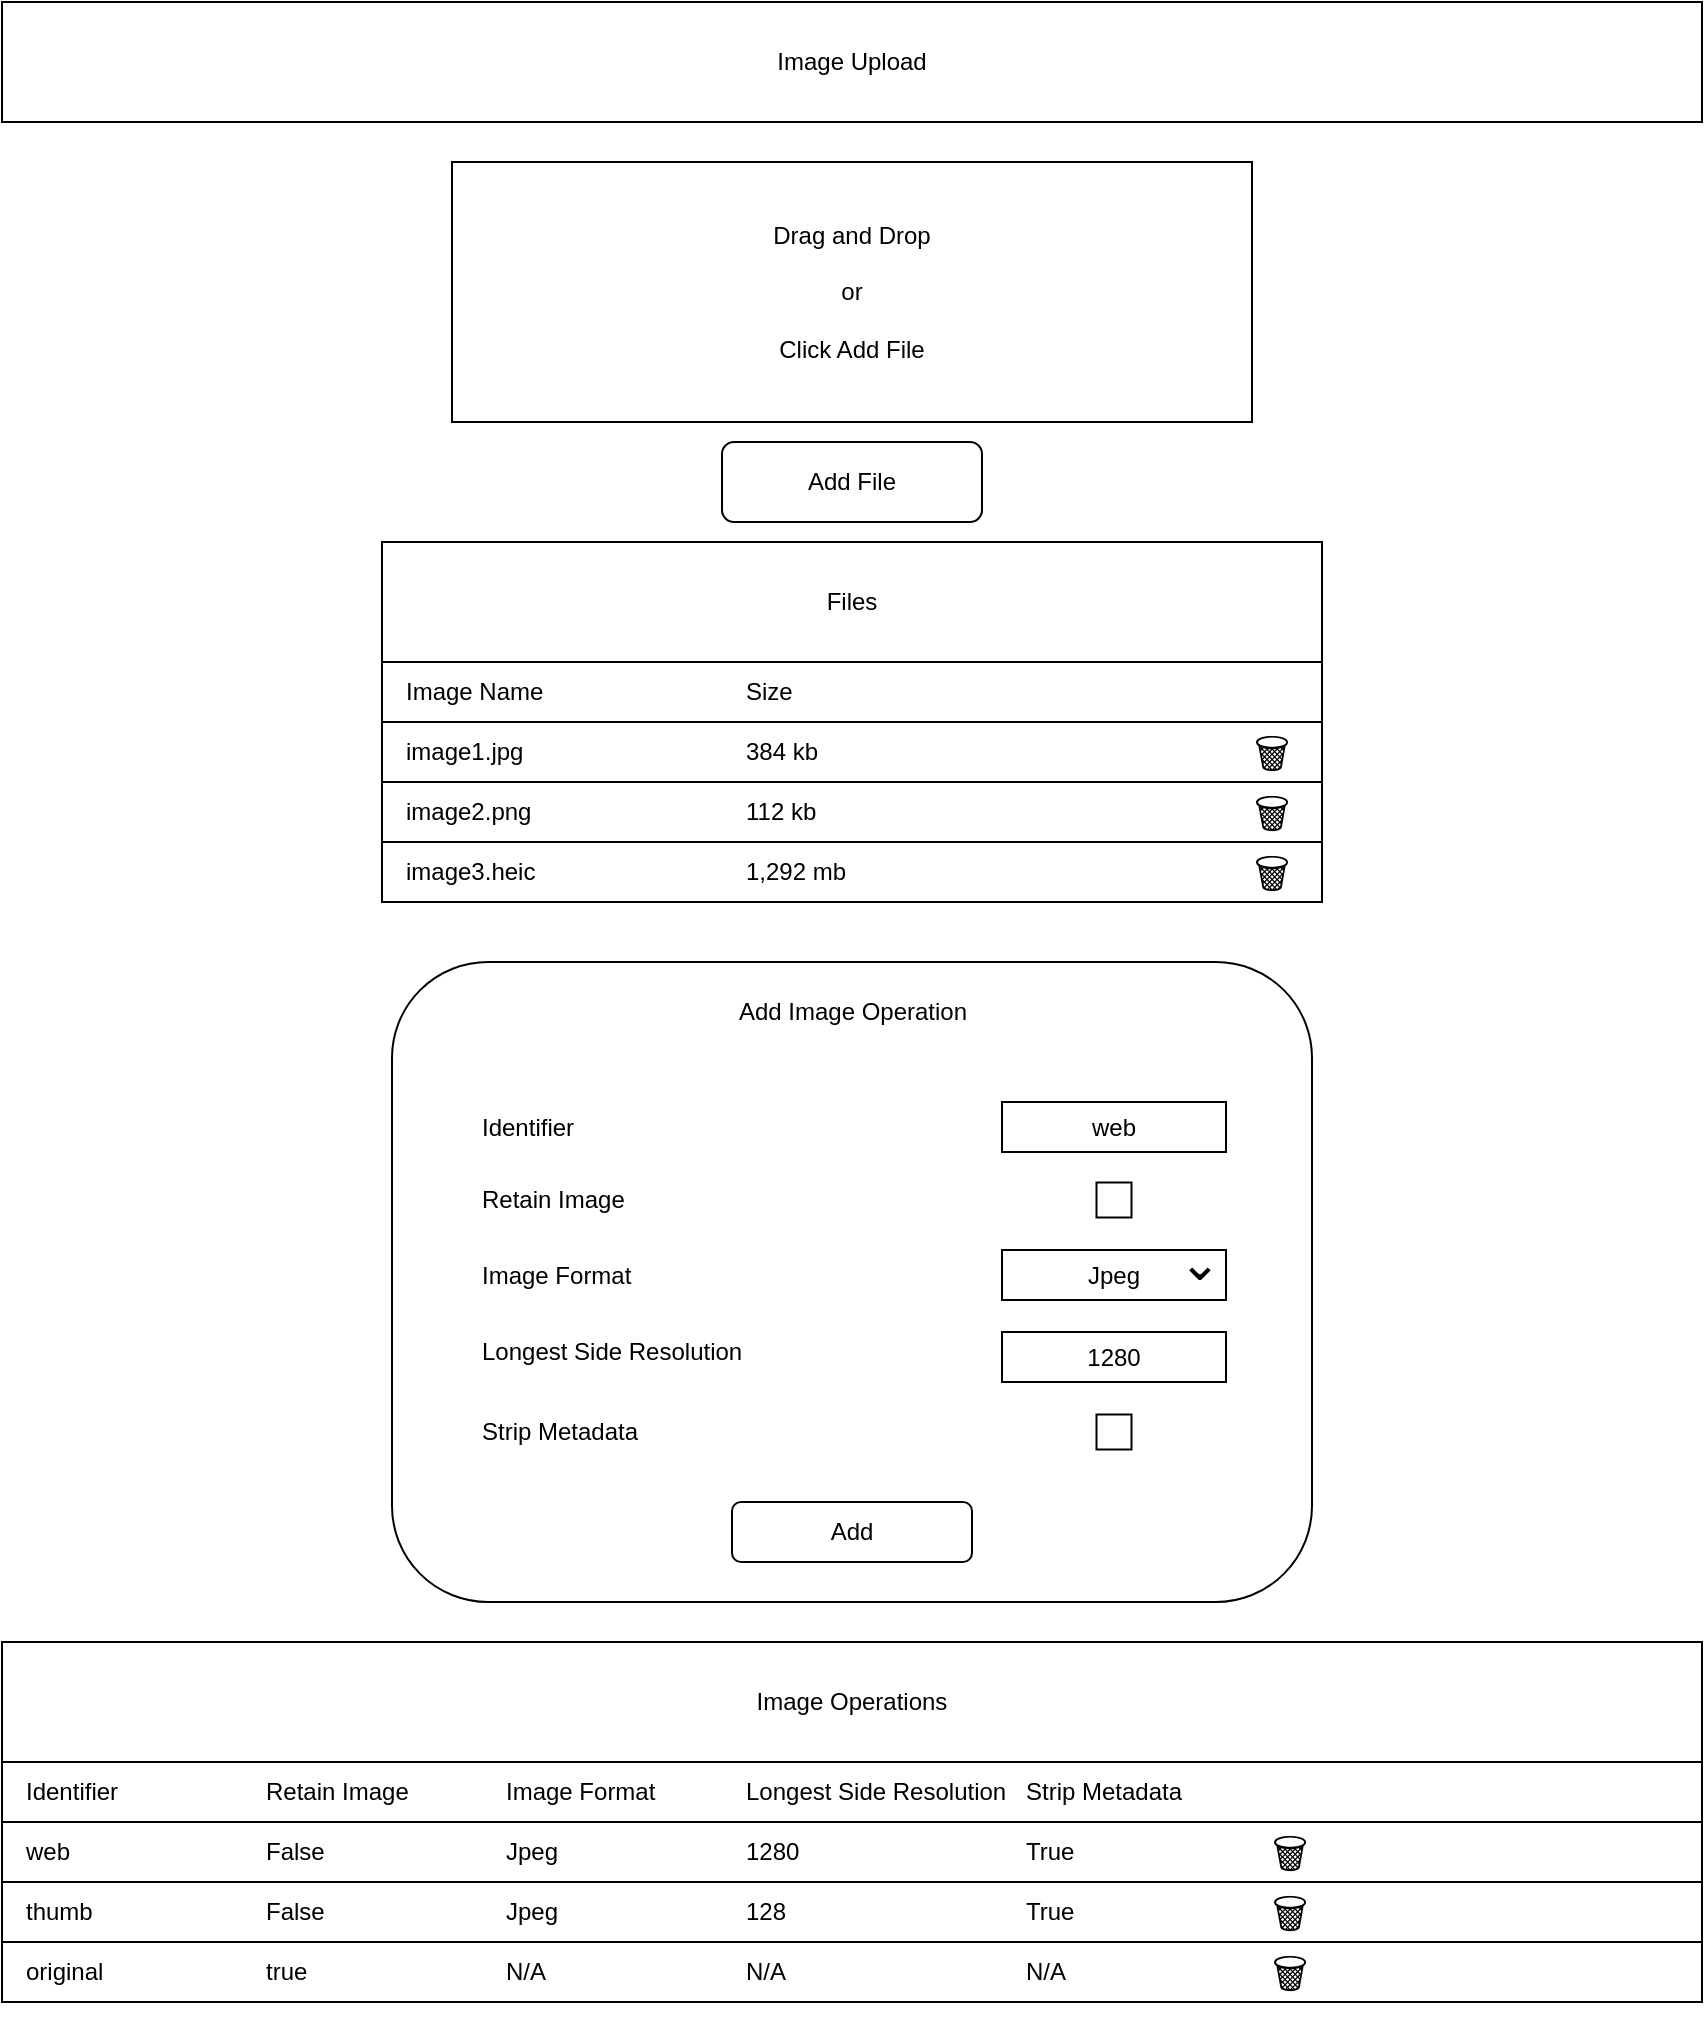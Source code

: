 <mxfile version="20.7.4" type="device"><diagram id="9DAJgNsEgnaSNhTchCN0" name="Page-1"><mxGraphModel dx="954" dy="881" grid="1" gridSize="10" guides="1" tooltips="1" connect="1" arrows="1" fold="1" page="1" pageScale="1" pageWidth="850" pageHeight="1100" math="0" shadow="0"><root><mxCell id="0"/><mxCell id="1" parent="0"/><mxCell id="69D6OjPeHr10qBJ2Uyl3-1" value="Image Upload" style="rounded=0;whiteSpace=wrap;html=1;" parent="1" vertex="1"><mxGeometry y="40" width="850" height="60" as="geometry"/></mxCell><mxCell id="69D6OjPeHr10qBJ2Uyl3-2" value="Drag and Drop&lt;br&gt;&lt;br&gt;or&lt;br&gt;&lt;br&gt;Click Add File" style="rounded=0;whiteSpace=wrap;html=1;" parent="1" vertex="1"><mxGeometry x="225" y="120" width="400" height="130" as="geometry"/></mxCell><mxCell id="69D6OjPeHr10qBJ2Uyl3-3" value="Add File" style="rounded=1;whiteSpace=wrap;html=1;" parent="1" vertex="1"><mxGeometry x="360" y="260" width="130" height="40" as="geometry"/></mxCell><mxCell id="69D6OjPeHr10qBJ2Uyl3-4" value="Files" style="rounded=0;whiteSpace=wrap;html=1;" parent="1" vertex="1"><mxGeometry x="190" y="310" width="470" height="60" as="geometry"/></mxCell><mxCell id="69D6OjPeHr10qBJ2Uyl3-5" value="" style="rounded=0;whiteSpace=wrap;html=1;" parent="1" vertex="1"><mxGeometry x="190" y="370" width="470" height="30" as="geometry"/></mxCell><mxCell id="69D6OjPeHr10qBJ2Uyl3-6" value="Image Name" style="rounded=0;whiteSpace=wrap;html=1;align=left;fillColor=none;strokeColor=none;" parent="1" vertex="1"><mxGeometry x="200" y="375" width="120" height="20" as="geometry"/></mxCell><mxCell id="69D6OjPeHr10qBJ2Uyl3-8" value="Size" style="rounded=0;whiteSpace=wrap;html=1;align=left;fillColor=none;strokeColor=none;" parent="1" vertex="1"><mxGeometry x="370" y="375" width="120" height="20" as="geometry"/></mxCell><mxCell id="69D6OjPeHr10qBJ2Uyl3-14" value="" style="rounded=1;whiteSpace=wrap;html=1;fillColor=default;" parent="1" vertex="1"><mxGeometry x="195" y="520" width="460" height="320" as="geometry"/></mxCell><mxCell id="69D6OjPeHr10qBJ2Uyl3-15" value="Add Image Operation" style="text;html=1;strokeColor=none;fillColor=none;align=center;verticalAlign=middle;whiteSpace=wrap;rounded=0;" parent="1" vertex="1"><mxGeometry x="358" y="530" width="135" height="30" as="geometry"/></mxCell><mxCell id="69D6OjPeHr10qBJ2Uyl3-16" value="Image Format" style="rounded=0;whiteSpace=wrap;html=1;fillColor=none;align=left;fontColor=default;strokeColor=none;" parent="1" vertex="1"><mxGeometry x="238" y="664" width="142" height="25" as="geometry"/></mxCell><mxCell id="69D6OjPeHr10qBJ2Uyl3-17" value="Longest Side Resolution" style="rounded=0;whiteSpace=wrap;html=1;fillColor=none;strokeColor=none;align=left;" parent="1" vertex="1"><mxGeometry x="238" y="700" width="142" height="30" as="geometry"/></mxCell><mxCell id="69D6OjPeHr10qBJ2Uyl3-20" value="Jpeg" style="rounded=0;whiteSpace=wrap;html=1;fillColor=none;align=center;fontColor=default;strokeColor=default;" parent="1" vertex="1"><mxGeometry x="500" y="664" width="112" height="25" as="geometry"/></mxCell><mxCell id="69D6OjPeHr10qBJ2Uyl3-21" value="1280" style="rounded=0;whiteSpace=wrap;html=1;fillColor=none;align=center;fontColor=default;strokeColor=default;" parent="1" vertex="1"><mxGeometry x="500" y="705" width="112" height="25" as="geometry"/></mxCell><mxCell id="69D6OjPeHr10qBJ2Uyl3-23" value="Identifier" style="rounded=0;whiteSpace=wrap;html=1;fillColor=none;align=left;fontColor=default;strokeColor=none;" parent="1" vertex="1"><mxGeometry x="238" y="590" width="142" height="25" as="geometry"/></mxCell><mxCell id="69D6OjPeHr10qBJ2Uyl3-24" value="web" style="rounded=0;whiteSpace=wrap;html=1;fillColor=none;align=center;fontColor=default;strokeColor=default;" parent="1" vertex="1"><mxGeometry x="500" y="590" width="112" height="25" as="geometry"/></mxCell><mxCell id="69D6OjPeHr10qBJ2Uyl3-25" value="Strip Metadata" style="rounded=0;whiteSpace=wrap;html=1;fillColor=none;strokeColor=none;align=left;" parent="1" vertex="1"><mxGeometry x="238" y="740" width="142" height="30" as="geometry"/></mxCell><mxCell id="69D6OjPeHr10qBJ2Uyl3-27" value="" style="rounded=0;whiteSpace=wrap;html=1;fillColor=none;align=center;fontColor=default;strokeColor=default;" parent="1" vertex="1"><mxGeometry x="547.25" y="630.25" width="17.5" height="17.5" as="geometry"/></mxCell><mxCell id="69D6OjPeHr10qBJ2Uyl3-28" value="Retain Image" style="rounded=0;whiteSpace=wrap;html=1;fillColor=none;strokeColor=none;align=left;" parent="1" vertex="1"><mxGeometry x="238" y="624" width="142" height="30" as="geometry"/></mxCell><mxCell id="69D6OjPeHr10qBJ2Uyl3-29" value="" style="rounded=0;whiteSpace=wrap;html=1;fillColor=none;align=center;fontColor=default;strokeColor=default;" parent="1" vertex="1"><mxGeometry x="547.25" y="746.25" width="17.5" height="17.5" as="geometry"/></mxCell><mxCell id="69D6OjPeHr10qBJ2Uyl3-31" value="Add" style="rounded=1;whiteSpace=wrap;html=1;strokeColor=default;fontColor=default;fillColor=none;" parent="1" vertex="1"><mxGeometry x="365" y="790" width="120" height="30" as="geometry"/></mxCell><mxCell id="69D6OjPeHr10qBJ2Uyl3-33" value="Image Operations" style="rounded=0;whiteSpace=wrap;html=1;strokeColor=default;fontColor=default;fillColor=default;" parent="1" vertex="1"><mxGeometry y="860" width="850" height="60" as="geometry"/></mxCell><mxCell id="69D6OjPeHr10qBJ2Uyl3-34" value="⌄" style="rounded=0;whiteSpace=wrap;html=1;strokeColor=none;fontColor=default;fillColor=none;fontSize=25;" parent="1" vertex="1"><mxGeometry x="579" y="651" width="39.75" height="35" as="geometry"/></mxCell><mxCell id="69D6OjPeHr10qBJ2Uyl3-35" value="" style="rounded=0;whiteSpace=wrap;html=1;strokeColor=default;fontSize=25;fontColor=default;fillColor=default;" parent="1" vertex="1"><mxGeometry y="920" width="850" height="30" as="geometry"/></mxCell><mxCell id="69D6OjPeHr10qBJ2Uyl3-36" value="Identifier" style="rounded=0;whiteSpace=wrap;html=1;strokeColor=none;fontSize=12;fontColor=default;fillColor=none;align=left;" parent="1" vertex="1"><mxGeometry x="10" y="925" width="120" height="20" as="geometry"/></mxCell><mxCell id="69D6OjPeHr10qBJ2Uyl3-37" value="Retain Image" style="rounded=0;whiteSpace=wrap;html=1;strokeColor=none;fontSize=12;fontColor=default;fillColor=none;align=left;" parent="1" vertex="1"><mxGeometry x="130" y="925" width="120" height="20" as="geometry"/></mxCell><mxCell id="69D6OjPeHr10qBJ2Uyl3-43" value="Image Format" style="rounded=0;whiteSpace=wrap;html=1;strokeColor=none;fontSize=12;fontColor=default;fillColor=none;align=left;" parent="1" vertex="1"><mxGeometry x="250" y="925" width="120" height="20" as="geometry"/></mxCell><mxCell id="69D6OjPeHr10qBJ2Uyl3-44" value="Longest Side Resolution" style="rounded=0;whiteSpace=wrap;html=1;strokeColor=none;fontSize=12;fontColor=default;fillColor=none;align=left;" parent="1" vertex="1"><mxGeometry x="370" y="925" width="140" height="20" as="geometry"/></mxCell><mxCell id="69D6OjPeHr10qBJ2Uyl3-45" value="Strip Metadata" style="rounded=0;whiteSpace=wrap;html=1;strokeColor=none;fontSize=12;fontColor=default;fillColor=none;align=left;" parent="1" vertex="1"><mxGeometry x="510" y="925" width="140" height="20" as="geometry"/></mxCell><mxCell id="69D6OjPeHr10qBJ2Uyl3-54" value="" style="rounded=0;whiteSpace=wrap;html=1;strokeColor=default;fontSize=25;fontColor=default;fillColor=default;" parent="1" vertex="1"><mxGeometry y="950" width="850" height="30" as="geometry"/></mxCell><mxCell id="69D6OjPeHr10qBJ2Uyl3-55" value="web" style="rounded=0;whiteSpace=wrap;html=1;strokeColor=none;fontSize=12;fontColor=default;fillColor=none;align=left;" parent="1" vertex="1"><mxGeometry x="10" y="955" width="120" height="20" as="geometry"/></mxCell><mxCell id="69D6OjPeHr10qBJ2Uyl3-56" value="False" style="rounded=0;whiteSpace=wrap;html=1;strokeColor=none;fontSize=12;fontColor=default;fillColor=none;align=left;" parent="1" vertex="1"><mxGeometry x="130" y="955" width="120" height="20" as="geometry"/></mxCell><mxCell id="69D6OjPeHr10qBJ2Uyl3-57" value="Jpeg" style="rounded=0;whiteSpace=wrap;html=1;strokeColor=none;fontSize=12;fontColor=default;fillColor=none;align=left;" parent="1" vertex="1"><mxGeometry x="250" y="955" width="120" height="20" as="geometry"/></mxCell><mxCell id="69D6OjPeHr10qBJ2Uyl3-58" value="1280" style="rounded=0;whiteSpace=wrap;html=1;strokeColor=none;fontSize=12;fontColor=default;fillColor=none;align=left;" parent="1" vertex="1"><mxGeometry x="370" y="955" width="140" height="20" as="geometry"/></mxCell><mxCell id="69D6OjPeHr10qBJ2Uyl3-59" value="True" style="rounded=0;whiteSpace=wrap;html=1;strokeColor=none;fontSize=12;fontColor=default;fillColor=none;align=left;" parent="1" vertex="1"><mxGeometry x="510" y="955" width="140" height="20" as="geometry"/></mxCell><mxCell id="69D6OjPeHr10qBJ2Uyl3-60" value="" style="rounded=0;whiteSpace=wrap;html=1;strokeColor=default;fontSize=25;fontColor=default;fillColor=none;" parent="1" vertex="1"><mxGeometry y="980" width="850" height="30" as="geometry"/></mxCell><mxCell id="69D6OjPeHr10qBJ2Uyl3-61" value="thumb" style="rounded=0;whiteSpace=wrap;html=1;strokeColor=none;fontSize=12;fontColor=default;fillColor=none;align=left;" parent="1" vertex="1"><mxGeometry x="10" y="985" width="120" height="20" as="geometry"/></mxCell><mxCell id="69D6OjPeHr10qBJ2Uyl3-62" value="False" style="rounded=0;whiteSpace=wrap;html=1;strokeColor=none;fontSize=12;fontColor=default;fillColor=none;align=left;" parent="1" vertex="1"><mxGeometry x="130" y="985" width="120" height="20" as="geometry"/></mxCell><mxCell id="69D6OjPeHr10qBJ2Uyl3-63" value="Jpeg" style="rounded=0;whiteSpace=wrap;html=1;strokeColor=none;fontSize=12;fontColor=default;fillColor=none;align=left;" parent="1" vertex="1"><mxGeometry x="250" y="985" width="120" height="20" as="geometry"/></mxCell><mxCell id="69D6OjPeHr10qBJ2Uyl3-64" value="128" style="rounded=0;whiteSpace=wrap;html=1;strokeColor=none;fontSize=12;fontColor=default;fillColor=none;align=left;" parent="1" vertex="1"><mxGeometry x="370" y="985" width="140" height="20" as="geometry"/></mxCell><mxCell id="69D6OjPeHr10qBJ2Uyl3-65" value="True" style="rounded=0;whiteSpace=wrap;html=1;strokeColor=none;fontSize=12;fontColor=default;fillColor=none;align=left;" parent="1" vertex="1"><mxGeometry x="510" y="985" width="140" height="20" as="geometry"/></mxCell><mxCell id="69D6OjPeHr10qBJ2Uyl3-72" value="" style="rounded=0;whiteSpace=wrap;html=1;strokeColor=default;fontSize=25;fontColor=default;fillColor=default;" parent="1" vertex="1"><mxGeometry y="1010" width="850" height="30" as="geometry"/></mxCell><mxCell id="69D6OjPeHr10qBJ2Uyl3-73" value="original" style="rounded=0;whiteSpace=wrap;html=1;strokeColor=none;fontSize=12;fontColor=default;fillColor=none;align=left;" parent="1" vertex="1"><mxGeometry x="10" y="1015" width="120" height="20" as="geometry"/></mxCell><mxCell id="69D6OjPeHr10qBJ2Uyl3-74" value="true" style="rounded=0;whiteSpace=wrap;html=1;strokeColor=none;fontSize=12;fontColor=default;fillColor=none;align=left;" parent="1" vertex="1"><mxGeometry x="130" y="1015" width="120" height="20" as="geometry"/></mxCell><mxCell id="69D6OjPeHr10qBJ2Uyl3-75" value="N/A" style="rounded=0;whiteSpace=wrap;html=1;strokeColor=none;fontSize=12;fontColor=default;fillColor=none;align=left;" parent="1" vertex="1"><mxGeometry x="250" y="1015" width="120" height="20" as="geometry"/></mxCell><mxCell id="69D6OjPeHr10qBJ2Uyl3-76" value="N/A" style="rounded=0;whiteSpace=wrap;html=1;strokeColor=none;fontSize=12;fontColor=default;fillColor=none;align=left;" parent="1" vertex="1"><mxGeometry x="370" y="1015" width="140" height="20" as="geometry"/></mxCell><mxCell id="69D6OjPeHr10qBJ2Uyl3-77" value="N/A" style="rounded=0;whiteSpace=wrap;html=1;strokeColor=none;fontSize=12;fontColor=default;fillColor=none;align=left;" parent="1" vertex="1"><mxGeometry x="510" y="1015" width="140" height="20" as="geometry"/></mxCell><mxCell id="69D6OjPeHr10qBJ2Uyl3-78" value="" style="rounded=0;whiteSpace=wrap;html=1;" parent="1" vertex="1"><mxGeometry x="190" y="400" width="470" height="30" as="geometry"/></mxCell><mxCell id="69D6OjPeHr10qBJ2Uyl3-79" value="image1.jpg" style="rounded=0;whiteSpace=wrap;html=1;align=left;fillColor=none;strokeColor=none;" parent="1" vertex="1"><mxGeometry x="200" y="405" width="120" height="20" as="geometry"/></mxCell><mxCell id="69D6OjPeHr10qBJ2Uyl3-80" value="384 kb" style="rounded=0;whiteSpace=wrap;html=1;align=left;fillColor=none;strokeColor=none;" parent="1" vertex="1"><mxGeometry x="370" y="405" width="120" height="20" as="geometry"/></mxCell><mxCell id="69D6OjPeHr10qBJ2Uyl3-81" value="" style="rounded=0;whiteSpace=wrap;html=1;fillColor=none;" parent="1" vertex="1"><mxGeometry x="190" y="430" width="470" height="30" as="geometry"/></mxCell><mxCell id="69D6OjPeHr10qBJ2Uyl3-82" value="image2.png" style="rounded=0;whiteSpace=wrap;html=1;align=left;fillColor=none;strokeColor=none;" parent="1" vertex="1"><mxGeometry x="200" y="435" width="120" height="20" as="geometry"/></mxCell><mxCell id="69D6OjPeHr10qBJ2Uyl3-83" value="112 kb" style="rounded=0;whiteSpace=wrap;html=1;align=left;fillColor=none;strokeColor=none;" parent="1" vertex="1"><mxGeometry x="370" y="435" width="120" height="20" as="geometry"/></mxCell><mxCell id="69D6OjPeHr10qBJ2Uyl3-85" value="🗑️" style="rounded=0;whiteSpace=wrap;html=1;strokeColor=none;fontSize=20;fontColor=default;fillColor=none;" parent="1" vertex="1"><mxGeometry x="610" y="392.5" width="50" height="45" as="geometry"/></mxCell><mxCell id="69D6OjPeHr10qBJ2Uyl3-86" value="🗑️" style="rounded=0;whiteSpace=wrap;html=1;strokeColor=none;fontSize=20;fontColor=default;fillColor=none;" parent="1" vertex="1"><mxGeometry x="610" y="422.5" width="50" height="45" as="geometry"/></mxCell><mxCell id="69D6OjPeHr10qBJ2Uyl3-87" value="" style="rounded=0;whiteSpace=wrap;html=1;fillColor=none;" parent="1" vertex="1"><mxGeometry x="190" y="460" width="470" height="30" as="geometry"/></mxCell><mxCell id="69D6OjPeHr10qBJ2Uyl3-88" value="image3.heic" style="rounded=0;whiteSpace=wrap;html=1;align=left;fillColor=none;strokeColor=none;" parent="1" vertex="1"><mxGeometry x="200" y="465" width="120" height="20" as="geometry"/></mxCell><mxCell id="69D6OjPeHr10qBJ2Uyl3-89" value="1,292 mb" style="rounded=0;whiteSpace=wrap;html=1;align=left;fillColor=none;strokeColor=none;" parent="1" vertex="1"><mxGeometry x="370" y="465" width="120" height="20" as="geometry"/></mxCell><mxCell id="69D6OjPeHr10qBJ2Uyl3-90" value="🗑️" style="rounded=0;whiteSpace=wrap;html=1;strokeColor=none;fontSize=20;fontColor=default;fillColor=none;" parent="1" vertex="1"><mxGeometry x="610" y="452.5" width="50" height="45" as="geometry"/></mxCell><mxCell id="69D6OjPeHr10qBJ2Uyl3-91" value="🗑️" style="rounded=0;whiteSpace=wrap;html=1;strokeColor=none;fontSize=20;fontColor=default;fillColor=none;" parent="1" vertex="1"><mxGeometry x="618.75" y="942.5" width="50" height="45" as="geometry"/></mxCell><mxCell id="69D6OjPeHr10qBJ2Uyl3-92" value="🗑️" style="rounded=0;whiteSpace=wrap;html=1;strokeColor=none;fontSize=20;fontColor=default;fillColor=none;" parent="1" vertex="1"><mxGeometry x="618.75" y="972.5" width="50" height="45" as="geometry"/></mxCell><mxCell id="69D6OjPeHr10qBJ2Uyl3-93" value="🗑️" style="rounded=0;whiteSpace=wrap;html=1;strokeColor=none;fontSize=20;fontColor=default;fillColor=none;" parent="1" vertex="1"><mxGeometry x="618.75" y="1002.5" width="50" height="45" as="geometry"/></mxCell></root></mxGraphModel></diagram></mxfile>